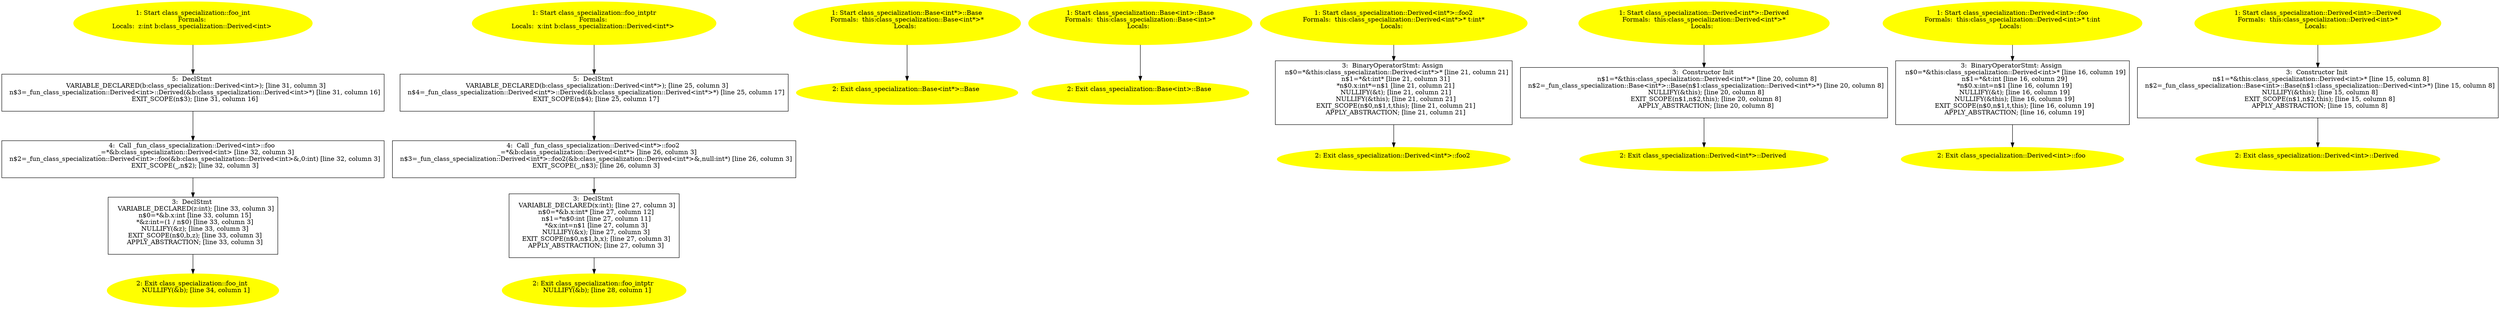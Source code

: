 /* @generated */
digraph cfg {
"foo_int#class_specialization#18011277194514159170.29412bbb7345cd5150bdd3239c145d19_1" [label="1: Start class_specialization::foo_int\nFormals: \nLocals:  z:int b:class_specialization::Derived<int> \n  " color=yellow style=filled]
	

	 "foo_int#class_specialization#18011277194514159170.29412bbb7345cd5150bdd3239c145d19_1" -> "foo_int#class_specialization#18011277194514159170.29412bbb7345cd5150bdd3239c145d19_5" ;
"foo_int#class_specialization#18011277194514159170.29412bbb7345cd5150bdd3239c145d19_2" [label="2: Exit class_specialization::foo_int \n   NULLIFY(&b); [line 34, column 1]\n " color=yellow style=filled]
	

"foo_int#class_specialization#18011277194514159170.29412bbb7345cd5150bdd3239c145d19_3" [label="3:  DeclStmt \n   VARIABLE_DECLARED(z:int); [line 33, column 3]\n  n$0=*&b.x:int [line 33, column 15]\n  *&z:int=(1 / n$0) [line 33, column 3]\n  NULLIFY(&z); [line 33, column 3]\n  EXIT_SCOPE(n$0,b,z); [line 33, column 3]\n  APPLY_ABSTRACTION; [line 33, column 3]\n " shape="box"]
	

	 "foo_int#class_specialization#18011277194514159170.29412bbb7345cd5150bdd3239c145d19_3" -> "foo_int#class_specialization#18011277194514159170.29412bbb7345cd5150bdd3239c145d19_2" ;
"foo_int#class_specialization#18011277194514159170.29412bbb7345cd5150bdd3239c145d19_4" [label="4:  Call _fun_class_specialization::Derived<int>::foo \n   _=*&b:class_specialization::Derived<int> [line 32, column 3]\n  n$2=_fun_class_specialization::Derived<int>::foo(&b:class_specialization::Derived<int>&,0:int) [line 32, column 3]\n  EXIT_SCOPE(_,n$2); [line 32, column 3]\n " shape="box"]
	

	 "foo_int#class_specialization#18011277194514159170.29412bbb7345cd5150bdd3239c145d19_4" -> "foo_int#class_specialization#18011277194514159170.29412bbb7345cd5150bdd3239c145d19_3" ;
"foo_int#class_specialization#18011277194514159170.29412bbb7345cd5150bdd3239c145d19_5" [label="5:  DeclStmt \n   VARIABLE_DECLARED(b:class_specialization::Derived<int>); [line 31, column 3]\n  n$3=_fun_class_specialization::Derived<int>::Derived(&b:class_specialization::Derived<int>*) [line 31, column 16]\n  EXIT_SCOPE(n$3); [line 31, column 16]\n " shape="box"]
	

	 "foo_int#class_specialization#18011277194514159170.29412bbb7345cd5150bdd3239c145d19_5" -> "foo_int#class_specialization#18011277194514159170.29412bbb7345cd5150bdd3239c145d19_4" ;
"foo_intptr#class_specialization#3914514069521239538.096096ddd8eb9462872f535952d6e0a5_1" [label="1: Start class_specialization::foo_intptr\nFormals: \nLocals:  x:int b:class_specialization::Derived<int*> \n  " color=yellow style=filled]
	

	 "foo_intptr#class_specialization#3914514069521239538.096096ddd8eb9462872f535952d6e0a5_1" -> "foo_intptr#class_specialization#3914514069521239538.096096ddd8eb9462872f535952d6e0a5_5" ;
"foo_intptr#class_specialization#3914514069521239538.096096ddd8eb9462872f535952d6e0a5_2" [label="2: Exit class_specialization::foo_intptr \n   NULLIFY(&b); [line 28, column 1]\n " color=yellow style=filled]
	

"foo_intptr#class_specialization#3914514069521239538.096096ddd8eb9462872f535952d6e0a5_3" [label="3:  DeclStmt \n   VARIABLE_DECLARED(x:int); [line 27, column 3]\n  n$0=*&b.x:int* [line 27, column 12]\n  n$1=*n$0:int [line 27, column 11]\n  *&x:int=n$1 [line 27, column 3]\n  NULLIFY(&x); [line 27, column 3]\n  EXIT_SCOPE(n$0,n$1,b,x); [line 27, column 3]\n  APPLY_ABSTRACTION; [line 27, column 3]\n " shape="box"]
	

	 "foo_intptr#class_specialization#3914514069521239538.096096ddd8eb9462872f535952d6e0a5_3" -> "foo_intptr#class_specialization#3914514069521239538.096096ddd8eb9462872f535952d6e0a5_2" ;
"foo_intptr#class_specialization#3914514069521239538.096096ddd8eb9462872f535952d6e0a5_4" [label="4:  Call _fun_class_specialization::Derived<int*>::foo2 \n   _=*&b:class_specialization::Derived<int*> [line 26, column 3]\n  n$3=_fun_class_specialization::Derived<int*>::foo2(&b:class_specialization::Derived<int*>&,null:int*) [line 26, column 3]\n  EXIT_SCOPE(_,n$3); [line 26, column 3]\n " shape="box"]
	

	 "foo_intptr#class_specialization#3914514069521239538.096096ddd8eb9462872f535952d6e0a5_4" -> "foo_intptr#class_specialization#3914514069521239538.096096ddd8eb9462872f535952d6e0a5_3" ;
"foo_intptr#class_specialization#3914514069521239538.096096ddd8eb9462872f535952d6e0a5_5" [label="5:  DeclStmt \n   VARIABLE_DECLARED(b:class_specialization::Derived<int*>); [line 25, column 3]\n  n$4=_fun_class_specialization::Derived<int*>::Derived(&b:class_specialization::Derived<int*>*) [line 25, column 17]\n  EXIT_SCOPE(n$4); [line 25, column 17]\n " shape="box"]
	

	 "foo_intptr#class_specialization#3914514069521239538.096096ddd8eb9462872f535952d6e0a5_5" -> "foo_intptr#class_specialization#3914514069521239538.096096ddd8eb9462872f535952d6e0a5_4" ;
"Base#Base<int*>#class_specialization#{14101392445423095049}.4481221d683f8e54c4527519cddc792a_1" [label="1: Start class_specialization::Base<int*>::Base\nFormals:  this:class_specialization::Base<int*>*\nLocals:  \n  " color=yellow style=filled]
	

	 "Base#Base<int*>#class_specialization#{14101392445423095049}.4481221d683f8e54c4527519cddc792a_1" -> "Base#Base<int*>#class_specialization#{14101392445423095049}.4481221d683f8e54c4527519cddc792a_2" ;
"Base#Base<int*>#class_specialization#{14101392445423095049}.4481221d683f8e54c4527519cddc792a_2" [label="2: Exit class_specialization::Base<int*>::Base \n  " color=yellow style=filled]
	

"Base#Base<int>#class_specialization#{16658552199303145313}.b6aa2df9eb4873c08c322ab298261cf8_1" [label="1: Start class_specialization::Base<int>::Base\nFormals:  this:class_specialization::Base<int>*\nLocals:  \n  " color=yellow style=filled]
	

	 "Base#Base<int>#class_specialization#{16658552199303145313}.b6aa2df9eb4873c08c322ab298261cf8_1" -> "Base#Base<int>#class_specialization#{16658552199303145313}.b6aa2df9eb4873c08c322ab298261cf8_2" ;
"Base#Base<int>#class_specialization#{16658552199303145313}.b6aa2df9eb4873c08c322ab298261cf8_2" [label="2: Exit class_specialization::Base<int>::Base \n  " color=yellow style=filled]
	

"foo2#Derived<int*>#class_specialization#(12167928122938213289).9c7a2e679a7d7dcf0338960c56f01bd4_1" [label="1: Start class_specialization::Derived<int*>::foo2\nFormals:  this:class_specialization::Derived<int*>* t:int*\nLocals:  \n  " color=yellow style=filled]
	

	 "foo2#Derived<int*>#class_specialization#(12167928122938213289).9c7a2e679a7d7dcf0338960c56f01bd4_1" -> "foo2#Derived<int*>#class_specialization#(12167928122938213289).9c7a2e679a7d7dcf0338960c56f01bd4_3" ;
"foo2#Derived<int*>#class_specialization#(12167928122938213289).9c7a2e679a7d7dcf0338960c56f01bd4_2" [label="2: Exit class_specialization::Derived<int*>::foo2 \n  " color=yellow style=filled]
	

"foo2#Derived<int*>#class_specialization#(12167928122938213289).9c7a2e679a7d7dcf0338960c56f01bd4_3" [label="3:  BinaryOperatorStmt: Assign \n   n$0=*&this:class_specialization::Derived<int*>* [line 21, column 21]\n  n$1=*&t:int* [line 21, column 31]\n  *n$0.x:int*=n$1 [line 21, column 21]\n  NULLIFY(&t); [line 21, column 21]\n  NULLIFY(&this); [line 21, column 21]\n  EXIT_SCOPE(n$0,n$1,t,this); [line 21, column 21]\n  APPLY_ABSTRACTION; [line 21, column 21]\n " shape="box"]
	

	 "foo2#Derived<int*>#class_specialization#(12167928122938213289).9c7a2e679a7d7dcf0338960c56f01bd4_3" -> "foo2#Derived<int*>#class_specialization#(12167928122938213289).9c7a2e679a7d7dcf0338960c56f01bd4_2" ;
"Derived#Derived<int*>#class_specialization#{6947111178756325946}.2484a8b63b0d0003a390b6e57428fee2_1" [label="1: Start class_specialization::Derived<int*>::Derived\nFormals:  this:class_specialization::Derived<int*>*\nLocals:  \n  " color=yellow style=filled]
	

	 "Derived#Derived<int*>#class_specialization#{6947111178756325946}.2484a8b63b0d0003a390b6e57428fee2_1" -> "Derived#Derived<int*>#class_specialization#{6947111178756325946}.2484a8b63b0d0003a390b6e57428fee2_3" ;
"Derived#Derived<int*>#class_specialization#{6947111178756325946}.2484a8b63b0d0003a390b6e57428fee2_2" [label="2: Exit class_specialization::Derived<int*>::Derived \n  " color=yellow style=filled]
	

"Derived#Derived<int*>#class_specialization#{6947111178756325946}.2484a8b63b0d0003a390b6e57428fee2_3" [label="3:  Constructor Init \n   n$1=*&this:class_specialization::Derived<int*>* [line 20, column 8]\n  n$2=_fun_class_specialization::Base<int*>::Base(n$1:class_specialization::Derived<int*>*) [line 20, column 8]\n  NULLIFY(&this); [line 20, column 8]\n  EXIT_SCOPE(n$1,n$2,this); [line 20, column 8]\n  APPLY_ABSTRACTION; [line 20, column 8]\n " shape="box"]
	

	 "Derived#Derived<int*>#class_specialization#{6947111178756325946}.2484a8b63b0d0003a390b6e57428fee2_3" -> "Derived#Derived<int*>#class_specialization#{6947111178756325946}.2484a8b63b0d0003a390b6e57428fee2_2" ;
"foo#Derived<int>#class_specialization#(3691368771332090182).157c4cba925bdfdc131986d2b52af05d_1" [label="1: Start class_specialization::Derived<int>::foo\nFormals:  this:class_specialization::Derived<int>* t:int\nLocals:  \n  " color=yellow style=filled]
	

	 "foo#Derived<int>#class_specialization#(3691368771332090182).157c4cba925bdfdc131986d2b52af05d_1" -> "foo#Derived<int>#class_specialization#(3691368771332090182).157c4cba925bdfdc131986d2b52af05d_3" ;
"foo#Derived<int>#class_specialization#(3691368771332090182).157c4cba925bdfdc131986d2b52af05d_2" [label="2: Exit class_specialization::Derived<int>::foo \n  " color=yellow style=filled]
	

"foo#Derived<int>#class_specialization#(3691368771332090182).157c4cba925bdfdc131986d2b52af05d_3" [label="3:  BinaryOperatorStmt: Assign \n   n$0=*&this:class_specialization::Derived<int>* [line 16, column 19]\n  n$1=*&t:int [line 16, column 29]\n  *n$0.x:int=n$1 [line 16, column 19]\n  NULLIFY(&t); [line 16, column 19]\n  NULLIFY(&this); [line 16, column 19]\n  EXIT_SCOPE(n$0,n$1,t,this); [line 16, column 19]\n  APPLY_ABSTRACTION; [line 16, column 19]\n " shape="box"]
	

	 "foo#Derived<int>#class_specialization#(3691368771332090182).157c4cba925bdfdc131986d2b52af05d_3" -> "foo#Derived<int>#class_specialization#(3691368771332090182).157c4cba925bdfdc131986d2b52af05d_2" ;
"Derived#Derived<int>#class_specialization#{14157761386473130888}.40e79d469e516a33fdff720996ff80ab_1" [label="1: Start class_specialization::Derived<int>::Derived\nFormals:  this:class_specialization::Derived<int>*\nLocals:  \n  " color=yellow style=filled]
	

	 "Derived#Derived<int>#class_specialization#{14157761386473130888}.40e79d469e516a33fdff720996ff80ab_1" -> "Derived#Derived<int>#class_specialization#{14157761386473130888}.40e79d469e516a33fdff720996ff80ab_3" ;
"Derived#Derived<int>#class_specialization#{14157761386473130888}.40e79d469e516a33fdff720996ff80ab_2" [label="2: Exit class_specialization::Derived<int>::Derived \n  " color=yellow style=filled]
	

"Derived#Derived<int>#class_specialization#{14157761386473130888}.40e79d469e516a33fdff720996ff80ab_3" [label="3:  Constructor Init \n   n$1=*&this:class_specialization::Derived<int>* [line 15, column 8]\n  n$2=_fun_class_specialization::Base<int>::Base(n$1:class_specialization::Derived<int>*) [line 15, column 8]\n  NULLIFY(&this); [line 15, column 8]\n  EXIT_SCOPE(n$1,n$2,this); [line 15, column 8]\n  APPLY_ABSTRACTION; [line 15, column 8]\n " shape="box"]
	

	 "Derived#Derived<int>#class_specialization#{14157761386473130888}.40e79d469e516a33fdff720996ff80ab_3" -> "Derived#Derived<int>#class_specialization#{14157761386473130888}.40e79d469e516a33fdff720996ff80ab_2" ;
}
